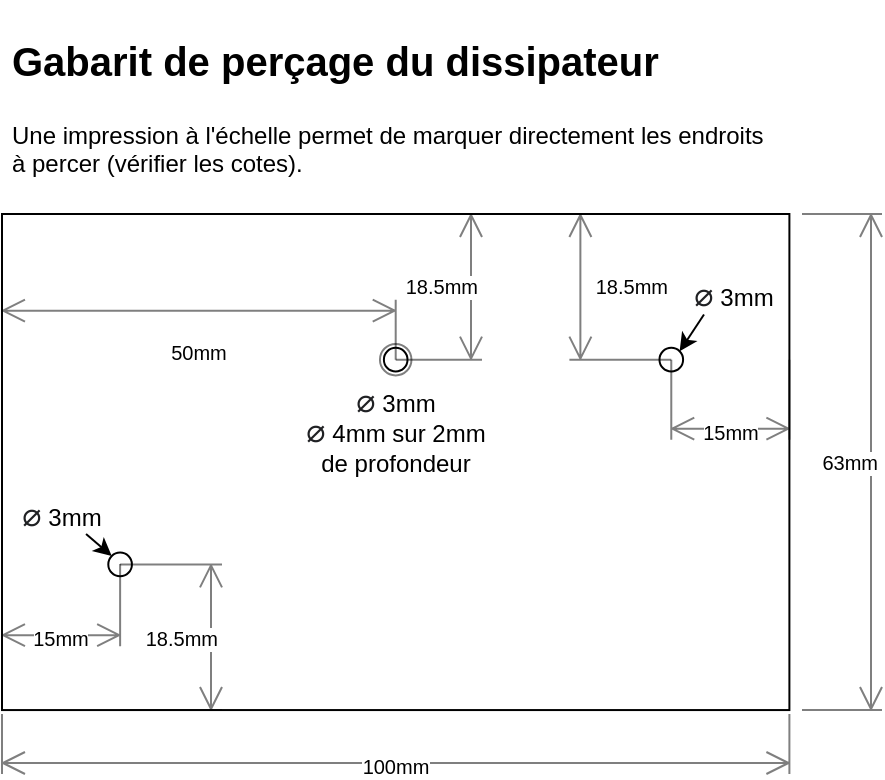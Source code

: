 <mxfile version="21.7.5" type="device" pages="2">
  <diagram id="xNe-ogG1WgllEBJfk30h" name="Page-1">
    <mxGraphModel dx="965" dy="556" grid="1" gridSize="10" guides="1" tooltips="1" connect="1" arrows="1" fold="1" page="1" pageScale="1" pageWidth="583" pageHeight="413" math="0" shadow="0">
      <root>
        <mxCell id="0" />
        <mxCell id="1" parent="0" />
        <mxCell id="tPSxnPCLNGIQVh9I8IFJ-1" value="" style="group" parent="1" vertex="1" connectable="0">
          <mxGeometry x="72" y="115" width="440" height="280" as="geometry" />
        </mxCell>
        <mxCell id="bK37rWSU9gxIQJ1aYP31-6" value="" style="group" parent="tPSxnPCLNGIQVh9I8IFJ-1" vertex="1" connectable="0">
          <mxGeometry width="393.705" height="248.031" as="geometry" />
        </mxCell>
        <mxCell id="bK37rWSU9gxIQJ1aYP31-2" value="" style="rounded=0;whiteSpace=wrap;html=1;" parent="bK37rWSU9gxIQJ1aYP31-6" vertex="1">
          <mxGeometry width="393.7" height="248.031" as="geometry" />
        </mxCell>
        <mxCell id="bK37rWSU9gxIQJ1aYP31-4" value="" style="ellipse;whiteSpace=wrap;html=1;aspect=fixed;" parent="bK37rWSU9gxIQJ1aYP31-6" vertex="1">
          <mxGeometry x="328.739" y="66.929" width="11.811" height="11.81" as="geometry" />
        </mxCell>
        <mxCell id="bK37rWSU9gxIQJ1aYP31-5" value="" style="ellipse;whiteSpace=wrap;html=1;aspect=fixed;" parent="bK37rWSU9gxIQJ1aYP31-6" vertex="1">
          <mxGeometry x="53.149" y="169.291" width="11.811" height="11.81" as="geometry" />
        </mxCell>
        <mxCell id="bK37rWSU9gxIQJ1aYP31-8" value="" style="ellipse;whiteSpace=wrap;html=1;aspect=fixed;opacity=50;" parent="bK37rWSU9gxIQJ1aYP31-6" vertex="1">
          <mxGeometry x="188.976" y="64.96" width="15.75" height="15.748" as="geometry" />
        </mxCell>
        <mxCell id="bK37rWSU9gxIQJ1aYP31-10" value="&lt;span style=&quot;color: rgb(32, 33, 36); font-family: arial, sans-serif; font-size: 16px; text-align: left; background-color: rgb(255, 255, 255);&quot;&gt;⌀&lt;/span&gt;&amp;nbsp;3mm" style="text;html=1;strokeColor=none;fillColor=none;align=center;verticalAlign=middle;whiteSpace=wrap;rounded=0;opacity=50;" parent="bK37rWSU9gxIQJ1aYP31-6" vertex="1">
          <mxGeometry x="4.53" y="140" width="50" height="20" as="geometry" />
        </mxCell>
        <mxCell id="bK37rWSU9gxIQJ1aYP31-11" value="&lt;span style=&quot;color: rgb(32, 33, 36); font-family: arial, sans-serif; font-size: 16px; text-align: left; background-color: rgb(255, 255, 255);&quot;&gt;⌀&lt;/span&gt;&amp;nbsp;3mm" style="text;html=1;strokeColor=none;fillColor=none;align=center;verticalAlign=middle;whiteSpace=wrap;rounded=0;opacity=50;" parent="bK37rWSU9gxIQJ1aYP31-6" vertex="1">
          <mxGeometry x="340.55" y="30" width="50" height="20" as="geometry" />
        </mxCell>
        <mxCell id="bK37rWSU9gxIQJ1aYP31-14" value="&lt;span style=&quot;color: rgb(32, 33, 36); font-family: arial, sans-serif; font-size: 16px; text-align: left; background-color: rgb(255, 255, 255);&quot;&gt;⌀&lt;/span&gt;&amp;nbsp;3mm" style="text;html=1;strokeColor=none;fillColor=none;align=center;verticalAlign=middle;whiteSpace=wrap;rounded=0;opacity=50;" parent="bK37rWSU9gxIQJ1aYP31-6" vertex="1">
          <mxGeometry x="171.85" y="82.83" width="50" height="20" as="geometry" />
        </mxCell>
        <mxCell id="bK37rWSU9gxIQJ1aYP31-16" value="&lt;span style=&quot;color: rgb(32, 33, 36); font-family: arial, sans-serif; font-size: 16px; text-align: left; background-color: rgb(255, 255, 255);&quot;&gt;⌀&lt;/span&gt;&amp;nbsp;4mm sur 2mm de profondeur" style="text;html=1;strokeColor=none;fillColor=none;align=center;verticalAlign=middle;whiteSpace=wrap;rounded=0;opacity=50;" parent="bK37rWSU9gxIQJ1aYP31-6" vertex="1">
          <mxGeometry x="146.85" y="100" width="100" height="30" as="geometry" />
        </mxCell>
        <mxCell id="bK37rWSU9gxIQJ1aYP31-20" value="" style="endArrow=none;dashed=1;html=1;rounded=0;fontSize=10;" parent="bK37rWSU9gxIQJ1aYP31-6" target="bK37rWSU9gxIQJ1aYP31-2" edge="1">
          <mxGeometry width="50" height="50" relative="1" as="geometry">
            <mxPoint y="100" as="sourcePoint" />
            <mxPoint x="220" y="80" as="targetPoint" />
          </mxGeometry>
        </mxCell>
        <mxCell id="bK37rWSU9gxIQJ1aYP31-23" value="15mm" style="shape=dimension;whiteSpace=wrap;html=1;align=center;points=[];verticalAlign=bottom;spacingBottom=-5;labelBackgroundColor=#ffffff;fontSize=10;opacity=50;" parent="bK37rWSU9gxIQJ1aYP31-6" vertex="1">
          <mxGeometry y="175" width="59.06" height="41.1" as="geometry" />
        </mxCell>
        <mxCell id="bK37rWSU9gxIQJ1aYP31-24" value="15mm" style="shape=dimension;whiteSpace=wrap;html=1;align=center;points=[];verticalAlign=bottom;spacingBottom=-5;labelBackgroundColor=#ffffff;fontSize=10;opacity=50;" parent="bK37rWSU9gxIQJ1aYP31-6" vertex="1">
          <mxGeometry x="334.64" y="72.83" width="59.055" height="40" as="geometry" />
        </mxCell>
        <mxCell id="bK37rWSU9gxIQJ1aYP31-26" value="18.5mm" style="shape=dimension;direction=north;whiteSpace=wrap;html=1;align=right;points=[];verticalAlign=middle;labelBackgroundColor=#ffffff;fontSize=10;opacity=50;" parent="bK37rWSU9gxIQJ1aYP31-6" vertex="1">
          <mxGeometry x="59.05" y="175.2" width="50.95" height="72.83" as="geometry" />
        </mxCell>
        <mxCell id="bK37rWSU9gxIQJ1aYP31-27" value="18.5mm" style="shape=dimension;direction=south;whiteSpace=wrap;html=1;align=right;points=[];verticalAlign=middle;labelBackgroundColor=#ffffff;fontSize=10;opacity=50;" parent="bK37rWSU9gxIQJ1aYP31-6" vertex="1">
          <mxGeometry x="283.69" width="50.95" height="72.83" as="geometry" />
        </mxCell>
        <mxCell id="bK37rWSU9gxIQJ1aYP31-29" value="" style="endArrow=classic;html=1;rounded=0;fontSize=10;exitX=0.209;exitY=1.011;exitDx=0;exitDy=0;exitPerimeter=0;entryX=1;entryY=0;entryDx=0;entryDy=0;" parent="bK37rWSU9gxIQJ1aYP31-6" source="bK37rWSU9gxIQJ1aYP31-11" target="bK37rWSU9gxIQJ1aYP31-4" edge="1">
          <mxGeometry width="50" height="50" relative="1" as="geometry">
            <mxPoint x="150" y="170" as="sourcePoint" />
            <mxPoint x="200" y="120" as="targetPoint" />
          </mxGeometry>
        </mxCell>
        <mxCell id="bK37rWSU9gxIQJ1aYP31-30" value="" style="endArrow=classic;html=1;rounded=0;fontSize=10;exitX=0.75;exitY=1;exitDx=0;exitDy=0;entryX=0;entryY=0;entryDx=0;entryDy=0;" parent="bK37rWSU9gxIQJ1aYP31-6" source="bK37rWSU9gxIQJ1aYP31-10" target="bK37rWSU9gxIQJ1aYP31-5" edge="1">
          <mxGeometry width="50" height="50" relative="1" as="geometry">
            <mxPoint x="361" y="60.22" as="sourcePoint" />
            <mxPoint x="348.821" y="78.658" as="targetPoint" />
          </mxGeometry>
        </mxCell>
        <mxCell id="bK37rWSU9gxIQJ1aYP31-3" value="" style="ellipse;whiteSpace=wrap;html=1;aspect=fixed;" parent="bK37rWSU9gxIQJ1aYP31-6" vertex="1">
          <mxGeometry x="190.945" y="66.929" width="11.811" height="11.81" as="geometry" />
        </mxCell>
        <mxCell id="bK37rWSU9gxIQJ1aYP31-25" value="50mm" style="shape=dimension;whiteSpace=wrap;html=1;align=center;points=[];verticalAlign=bottom;spacingBottom=-5;labelBackgroundColor=#ffffff;fontSize=10;opacity=50;direction=west;" parent="bK37rWSU9gxIQJ1aYP31-6" vertex="1">
          <mxGeometry y="42.83" width="196.85" height="30" as="geometry" />
        </mxCell>
        <mxCell id="bK37rWSU9gxIQJ1aYP31-28" value="18.5mm" style="shape=dimension;direction=north;whiteSpace=wrap;html=1;align=right;points=[];verticalAlign=middle;labelBackgroundColor=#ffffff;fontSize=10;opacity=50;" parent="bK37rWSU9gxIQJ1aYP31-6" vertex="1">
          <mxGeometry x="196.85" width="43.15" height="72.83" as="geometry" />
        </mxCell>
        <mxCell id="bK37rWSU9gxIQJ1aYP31-34" value="100mm" style="shape=dimension;whiteSpace=wrap;html=1;align=center;points=[];verticalAlign=bottom;spacingBottom=-5;labelBackgroundColor=#ffffff;fontSize=10;opacity=50;" parent="tPSxnPCLNGIQVh9I8IFJ-1" vertex="1">
          <mxGeometry y="250" width="393.7" height="30" as="geometry" />
        </mxCell>
        <mxCell id="bK37rWSU9gxIQJ1aYP31-35" value="63mm" style="shape=dimension;direction=north;whiteSpace=wrap;html=1;align=right;points=[];verticalAlign=middle;labelBackgroundColor=#ffffff;fontSize=10;opacity=50;" parent="tPSxnPCLNGIQVh9I8IFJ-1" vertex="1">
          <mxGeometry x="400" width="40" height="248.031" as="geometry" />
        </mxCell>
        <mxCell id="tPSxnPCLNGIQVh9I8IFJ-2" value="&lt;h1&gt;&lt;font style=&quot;font-size: 20px;&quot;&gt;Gabarit de perçage du dissipateur&lt;/font&gt;&lt;/h1&gt;&lt;p&gt;&lt;span style=&quot;background-color: initial;&quot;&gt;Une impression à l&#39;échelle permet de marquer directement les endroits à percer (vérifier les cotes).&lt;/span&gt;&lt;br&gt;&lt;/p&gt;" style="text;html=1;strokeColor=none;fillColor=none;spacing=5;spacingTop=-20;whiteSpace=wrap;overflow=hidden;rounded=0;" parent="1" vertex="1">
          <mxGeometry x="72" y="18" width="390" height="87" as="geometry" />
        </mxCell>
      </root>
    </mxGraphModel>
  </diagram>
  <diagram id="zJSIyDXEooIyr2dlMfSN" name="Page-2">
    <mxGraphModel dx="691" dy="-14" grid="1" gridSize="10" guides="1" tooltips="1" connect="1" arrows="1" fold="1" page="1" pageScale="1" pageWidth="583" pageHeight="413" math="0" shadow="0">
      <root>
        <mxCell id="0" />
        <mxCell id="1" parent="0" />
        <mxCell id="OgzxuwZ86PjKQys8Hg_A-1" value="100mm" style="shape=dimension;whiteSpace=wrap;html=1;align=center;points=[];verticalAlign=bottom;spacingBottom=-5;labelBackgroundColor=#ffffff;fontSize=10;opacity=50;" parent="1" vertex="1">
          <mxGeometry x="72" y="785.13" width="393.7" height="30" as="geometry" />
        </mxCell>
        <mxCell id="OgzxuwZ86PjKQys8Hg_A-2" value="61.5mm" style="shape=dimension;direction=north;whiteSpace=wrap;html=1;align=right;points=[];verticalAlign=middle;labelBackgroundColor=#ffffff;fontSize=10;opacity=50;" parent="1" vertex="1">
          <mxGeometry x="472" y="543" width="40" height="242.125" as="geometry" />
        </mxCell>
        <mxCell id="OgzxuwZ86PjKQys8Hg_A-3" value="" style="group" parent="1" vertex="1" connectable="0">
          <mxGeometry x="72" y="543" width="393.705" height="251.1" as="geometry" />
        </mxCell>
        <mxCell id="OgzxuwZ86PjKQys8Hg_A-5" value="" style="ellipse;whiteSpace=wrap;html=1;aspect=fixed;" parent="OgzxuwZ86PjKQys8Hg_A-3" vertex="1">
          <mxGeometry x="53.149" y="66.929" width="11.811" height="11.81" as="geometry" />
        </mxCell>
        <mxCell id="OgzxuwZ86PjKQys8Hg_A-6" value="" style="ellipse;whiteSpace=wrap;html=1;aspect=fixed;" parent="OgzxuwZ86PjKQys8Hg_A-3" vertex="1">
          <mxGeometry x="328.739" y="169.291" width="11.811" height="11.81" as="geometry" />
        </mxCell>
        <mxCell id="OgzxuwZ86PjKQys8Hg_A-7" value="" style="ellipse;whiteSpace=wrap;html=1;aspect=fixed;" parent="OgzxuwZ86PjKQys8Hg_A-3" vertex="1">
          <mxGeometry x="127.946" y="33.465" width="137.81" height="137.795" as="geometry" />
        </mxCell>
        <mxCell id="OgzxuwZ86PjKQys8Hg_A-8" value="&lt;span style=&quot;color: rgb(32, 33, 36); font-family: arial, sans-serif; font-size: 16px; text-align: left; background-color: rgb(255, 255, 255);&quot;&gt;⌀&lt;/span&gt;&amp;nbsp;3mm" style="text;html=1;strokeColor=none;fillColor=none;align=center;verticalAlign=middle;whiteSpace=wrap;rounded=0;opacity=50;" parent="OgzxuwZ86PjKQys8Hg_A-3" vertex="1">
          <mxGeometry x="340" y="201.62" width="50" height="20" as="geometry" />
        </mxCell>
        <mxCell id="OgzxuwZ86PjKQys8Hg_A-9" value="&lt;span style=&quot;color: rgb(32, 33, 36); font-family: arial, sans-serif; font-size: 16px; text-align: left; background-color: rgb(255, 255, 255);&quot;&gt;⌀&lt;/span&gt;&amp;nbsp;3mm" style="text;html=1;strokeColor=none;fillColor=none;align=center;verticalAlign=middle;whiteSpace=wrap;rounded=0;opacity=50;" parent="OgzxuwZ86PjKQys8Hg_A-3" vertex="1">
          <mxGeometry x="59.06" y="23.31" width="50" height="20" as="geometry" />
        </mxCell>
        <mxCell id="OgzxuwZ86PjKQys8Hg_A-10" value="&lt;span style=&quot;color: rgb(32, 33, 36); font-family: arial, sans-serif; font-size: 16px; text-align: left; background-color: rgb(255, 255, 255);&quot;&gt;⌀&lt;/span&gt;&amp;nbsp;35mm" style="text;html=1;strokeColor=none;fillColor=none;align=center;verticalAlign=middle;whiteSpace=wrap;rounded=0;opacity=50;" parent="OgzxuwZ86PjKQys8Hg_A-3" vertex="1">
          <mxGeometry x="270.27" y="13.46" width="50" height="20" as="geometry" />
        </mxCell>
        <mxCell id="OgzxuwZ86PjKQys8Hg_A-11" value="" style="endArrow=none;dashed=1;html=1;rounded=0;fontSize=10;" parent="OgzxuwZ86PjKQys8Hg_A-3" target="OgzxuwZ86PjKQys8Hg_A-4" edge="1">
          <mxGeometry width="50" height="50" relative="1" as="geometry">
            <mxPoint y="100" as="sourcePoint" />
            <mxPoint x="220" y="80" as="targetPoint" />
          </mxGeometry>
        </mxCell>
        <mxCell id="OgzxuwZ86PjKQys8Hg_A-13" value="" style="endArrow=classic;html=1;rounded=0;fontSize=10;entryX=1;entryY=0;entryDx=0;entryDy=0;exitX=0.5;exitY=1;exitDx=0;exitDy=0;" parent="OgzxuwZ86PjKQys8Hg_A-3" source="OgzxuwZ86PjKQys8Hg_A-9" target="OgzxuwZ86PjKQys8Hg_A-5" edge="1">
          <mxGeometry width="50" height="50" relative="1" as="geometry">
            <mxPoint x="40" y="90" as="sourcePoint" />
            <mxPoint x="200" y="120" as="targetPoint" />
          </mxGeometry>
        </mxCell>
        <mxCell id="OgzxuwZ86PjKQys8Hg_A-14" value="" style="endArrow=classic;html=1;rounded=0;fontSize=10;exitX=0.25;exitY=0;exitDx=0;exitDy=0;entryX=1;entryY=1;entryDx=0;entryDy=0;" parent="OgzxuwZ86PjKQys8Hg_A-3" source="OgzxuwZ86PjKQys8Hg_A-8" target="OgzxuwZ86PjKQys8Hg_A-6" edge="1">
          <mxGeometry width="50" height="50" relative="1" as="geometry">
            <mxPoint x="361" y="60.22" as="sourcePoint" />
            <mxPoint x="348.821" y="78.658" as="targetPoint" />
          </mxGeometry>
        </mxCell>
        <mxCell id="OgzxuwZ86PjKQys8Hg_A-15" value="Fond du boitier extérieur" style="text;html=1;strokeColor=none;fillColor=none;align=center;verticalAlign=middle;whiteSpace=wrap;rounded=0;" parent="OgzxuwZ86PjKQys8Hg_A-3" vertex="1">
          <mxGeometry x="127.95" y="221.62" width="142.05" height="21.1" as="geometry" />
        </mxCell>
        <mxCell id="OgzxuwZ86PjKQys8Hg_A-17" value="50mm" style="shape=dimension;direction=west;whiteSpace=wrap;html=1;align=center;points=[];verticalAlign=top;spacingTop=-8;labelBackgroundColor=#ffffff;strokeColor=#808080;" parent="OgzxuwZ86PjKQys8Hg_A-3" vertex="1">
          <mxGeometry x="196.85" y="60" width="196.85" height="46.5" as="geometry" />
        </mxCell>
        <mxCell id="OgzxuwZ86PjKQys8Hg_A-16" value="" style="ellipse;whiteSpace=wrap;html=1;aspect=fixed;" parent="OgzxuwZ86PjKQys8Hg_A-3" vertex="1">
          <mxGeometry x="190.945" y="96.456" width="11.811" height="11.81" as="geometry" />
        </mxCell>
        <mxCell id="OgzxuwZ86PjKQys8Hg_A-18" value="35mm" style="shape=dimension;whiteSpace=wrap;html=1;align=center;points=[];verticalAlign=bottom;spacingBottom=-5;labelBackgroundColor=#ffffff;fontSize=10;opacity=50;" parent="OgzxuwZ86PjKQys8Hg_A-3" vertex="1">
          <mxGeometry x="59.06" y="73.02" width="137.79" height="95.98" as="geometry" />
        </mxCell>
        <mxCell id="OgzxuwZ86PjKQys8Hg_A-19" value="35mm" style="shape=dimension;whiteSpace=wrap;html=1;align=center;points=[];verticalAlign=bottom;spacingBottom=-5;labelBackgroundColor=#ffffff;fontSize=10;opacity=50;flipV=1;" parent="OgzxuwZ86PjKQys8Hg_A-3" vertex="1">
          <mxGeometry x="196.85" y="155" width="137.79" height="20" as="geometry" />
        </mxCell>
        <mxCell id="OgzxuwZ86PjKQys8Hg_A-20" value="17mm" style="shape=dimension;direction=south;whiteSpace=wrap;html=1;align=right;points=[];verticalAlign=middle;labelBackgroundColor=#ffffff;fontSize=10;opacity=50;" parent="OgzxuwZ86PjKQys8Hg_A-3" vertex="1">
          <mxGeometry x="290" y="175.2" width="44.64" height="66.929" as="geometry" />
        </mxCell>
        <mxCell id="OgzxuwZ86PjKQys8Hg_A-21" value="18.5mm" style="shape=dimension;direction=north;whiteSpace=wrap;html=1;align=right;points=[];verticalAlign=middle;labelBackgroundColor=#ffffff;strokeColor=#808080;" parent="OgzxuwZ86PjKQys8Hg_A-3" vertex="1">
          <mxGeometry x="335" y="102.36" width="40" height="72.83" as="geometry" />
        </mxCell>
        <mxCell id="OgzxuwZ86PjKQys8Hg_A-22" value="" style="endArrow=none;dashed=1;html=1;rounded=0;entryX=1.01;entryY=0.03;entryDx=0;entryDy=0;entryPerimeter=0;exitX=1;exitY=0.5;exitDx=0;exitDy=0;strokeColor=#808080;" parent="OgzxuwZ86PjKQys8Hg_A-3" edge="1">
          <mxGeometry width="50" height="50" relative="1" as="geometry">
            <mxPoint x="197.756" y="102.361" as="sourcePoint" />
            <mxPoint x="334" y="102.361" as="targetPoint" />
          </mxGeometry>
        </mxCell>
        <mxCell id="OgzxuwZ86PjKQys8Hg_A-23" value="" style="endArrow=classic;html=1;rounded=0;fontSize=10;exitX=0;exitY=0.75;exitDx=0;exitDy=0;entryX=0.813;entryY=0.098;entryDx=0;entryDy=0;entryPerimeter=0;" parent="OgzxuwZ86PjKQys8Hg_A-3" source="OgzxuwZ86PjKQys8Hg_A-10" target="OgzxuwZ86PjKQys8Hg_A-7" edge="1">
          <mxGeometry width="50" height="50" relative="1" as="geometry">
            <mxPoint x="363" y="47" as="sourcePoint" />
            <mxPoint x="349" y="24" as="targetPoint" />
          </mxGeometry>
        </mxCell>
        <mxCell id="OgzxuwZ86PjKQys8Hg_A-24" value="18.5mm" style="shape=dimension;direction=south;whiteSpace=wrap;html=1;align=right;points=[];verticalAlign=middle;labelBackgroundColor=#ffffff;fontSize=10;opacity=50;" parent="OgzxuwZ86PjKQys8Hg_A-3" vertex="1">
          <mxGeometry x="8.11" y="-2.22e-15" width="50.95" height="72.83" as="geometry" />
        </mxCell>
        <mxCell id="OgzxuwZ86PjKQys8Hg_A-12" value="7.5mm" style="shape=dimension;direction=south;whiteSpace=wrap;html=1;align=right;points=[];verticalAlign=middle;labelBackgroundColor=#ffffff;fontSize=10;opacity=50;" parent="OgzxuwZ86PjKQys8Hg_A-3" vertex="1">
          <mxGeometry x="76" y="72.83" width="120" height="29.53" as="geometry" />
        </mxCell>
        <mxCell id="OgzxuwZ86PjKQys8Hg_A-4" value="" style="rounded=0;whiteSpace=wrap;html=1;fillColor=none;" parent="OgzxuwZ86PjKQys8Hg_A-3" vertex="1">
          <mxGeometry width="393.7" height="242.125" as="geometry" />
        </mxCell>
        <mxCell id="OgzxuwZ86PjKQys8Hg_A-25" value="&lt;h1 style=&quot;border-color: var(--border-color);&quot;&gt;&lt;font style=&quot;border-color: var(--border-color); font-size: 20px;&quot;&gt;Gabarit de perçage du boîtier&lt;/font&gt;&lt;/h1&gt;&lt;h1&gt;&lt;p style=&quot;border-color: var(--border-color); font-size: 12px; font-weight: 400;&quot;&gt;Une impression à l&#39;échelle permet de marquer directement les endroits à percer (vérifier les cotes).&lt;/p&gt;&lt;/h1&gt;&lt;p&gt;Le radiateur monté dépasse de 1,5mm du fond du boîtier.&lt;/p&gt;" style="text;html=1;strokeColor=none;fillColor=none;spacing=5;spacingTop=-20;whiteSpace=wrap;overflow=hidden;rounded=0;" parent="1" vertex="1">
          <mxGeometry x="72" y="423" width="390" height="110" as="geometry" />
        </mxCell>
      </root>
    </mxGraphModel>
  </diagram>
</mxfile>

